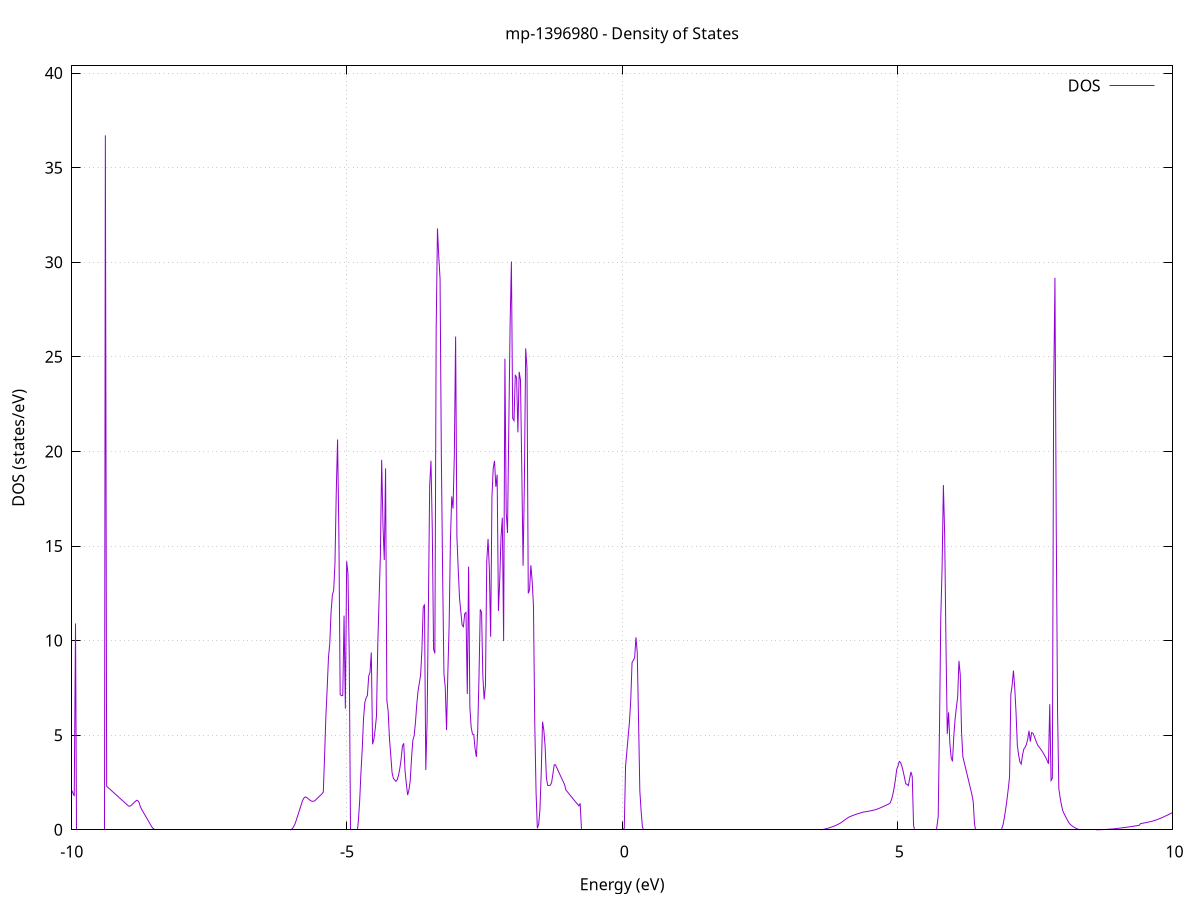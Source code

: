 set title 'mp-1396980 - Density of States'
set xlabel 'Energy (eV)'
set ylabel 'DOS (states/eV)'
set grid
set xrange [-10:10]
set yrange [0:40.379]
set xzeroaxis lt -1
set terminal png size 800,600
set output 'mp-1396980_dos_gnuplot.png'
plot '-' using 1:2 with lines title 'DOS'
-24.899800 0.000000
-24.876200 0.000000
-24.852600 0.000000
-24.829100 0.000000
-24.805500 0.000000
-24.781900 0.000000
-24.758400 0.000000
-24.734800 0.000000
-24.711200 0.000000
-24.687600 0.000000
-24.664100 0.000000
-24.640500 0.000000
-24.616900 0.000000
-24.593400 0.000000
-24.569800 0.000000
-24.546200 0.000000
-24.522600 0.000000
-24.499100 0.000000
-24.475500 0.000000
-24.451900 0.000000
-24.428400 0.000000
-24.404800 0.000000
-24.381200 0.000000
-24.357700 0.000000
-24.334100 0.000000
-24.310500 0.000000
-24.286900 0.000000
-24.263400 0.000000
-24.239800 0.000000
-24.216200 0.000000
-24.192700 0.000000
-24.169100 0.000000
-24.145500 0.000000
-24.121900 0.000000
-24.098400 0.000000
-24.074800 0.000000
-24.051200 0.000000
-24.027700 0.000000
-24.004100 0.000000
-23.980500 0.000000
-23.956900 0.000000
-23.933400 0.000000
-23.909800 0.000000
-23.886200 0.000000
-23.862700 0.000000
-23.839100 0.000000
-23.815500 0.000000
-23.791900 0.000000
-23.768400 0.000000
-23.744800 0.000000
-23.721200 0.000000
-23.697700 0.000000
-23.674100 0.000000
-23.650500 0.000000
-23.626900 0.000000
-23.603400 0.000000
-23.579800 0.000000
-23.556200 0.000000
-23.532700 0.000000
-23.509100 0.000000
-23.485500 0.000000
-23.461900 0.000000
-23.438400 0.000000
-23.414800 0.000000
-23.391200 0.000000
-23.367700 0.000000
-23.344100 0.000000
-23.320500 0.000000
-23.296900 0.000000
-23.273400 0.000000
-23.249800 0.000000
-23.226200 0.000000
-23.202700 0.000000
-23.179100 0.000000
-23.155500 0.000000
-23.132000 0.000000
-23.108400 0.000000
-23.084800 0.000000
-23.061200 0.000000
-23.037700 0.000000
-23.014100 0.000000
-22.990500 0.000000
-22.967000 0.000000
-22.943400 0.000000
-22.919800 0.000000
-22.896200 0.000000
-22.872700 0.000000
-22.849100 0.000000
-22.825500 0.000000
-22.802000 0.000000
-22.778400 0.000000
-22.754800 0.009500
-22.731200 1.221200
-22.707700 3.900300
-22.684100 6.102000
-22.660500 6.153400
-22.637000 6.152000
-22.613400 6.699600
-22.589800 7.408100
-22.566200 13.422000
-22.542700 11.139500
-22.519100 5.980900
-22.495500 5.214700
-22.472000 4.451000
-22.448400 3.689700
-22.424800 0.000000
-22.401200 0.000000
-22.377700 0.000000
-22.354100 0.000000
-22.330500 0.000000
-22.307000 0.000000
-22.283400 0.000000
-22.259800 0.000000
-22.236200 0.000000
-22.212700 4.171600
-22.189100 9.236100
-22.165500 11.192300
-22.142000 11.168400
-22.118400 11.205400
-22.094800 12.969800
-22.071200 15.839100
-22.047700 9.647900
-22.024100 12.149400
-22.000500 16.913000
-21.977000 15.366400
-21.953400 12.939800
-21.929800 12.453500
-21.906200 8.862800
-21.882700 5.841600
-21.859100 5.582500
-21.835500 7.982300
-21.812000 8.868100
-21.788400 11.206000
-21.764800 33.988000
-21.741300 17.400900
-21.717700 0.000000
-21.694100 5.924800
-21.670500 7.952500
-21.647000 9.435700
-21.623400 10.274200
-21.599800 11.980500
-21.576300 7.145000
-21.552700 6.491600
-21.529100 5.965700
-21.505500 5.955800
-21.482000 8.323000
-21.458400 27.275100
-21.434800 23.412600
-21.411300 12.146400
-21.387700 9.919300
-21.364100 8.580900
-21.340500 31.700300
-21.317000 44.070100
-21.293400 16.653400
-21.269800 8.872400
-21.246300 17.218500
-21.222700 27.663100
-21.199100 17.914600
-21.175500 7.943900
-21.152000 0.000000
-21.128400 0.000000
-21.104800 0.000000
-21.081300 0.000000
-21.057700 0.000000
-21.034100 0.000000
-21.010500 0.000000
-20.987000 0.000000
-20.963400 0.000000
-20.939800 0.000000
-20.916300 0.000000
-20.892700 0.000000
-20.869100 0.000000
-20.845500 0.000000
-20.822000 0.000000
-20.798400 0.000000
-20.774800 0.000000
-20.751300 0.000000
-20.727700 0.000000
-20.704100 0.000000
-20.680500 0.000000
-20.657000 0.000000
-20.633400 0.000000
-20.609800 0.000000
-20.586300 0.000000
-20.562700 0.000000
-20.539100 0.000000
-20.515600 0.000000
-20.492000 0.000000
-20.468400 0.000000
-20.444800 0.000000
-20.421300 0.000000
-20.397700 0.000000
-20.374100 0.000000
-20.350600 0.000000
-20.327000 0.000000
-20.303400 0.000000
-20.279800 0.000000
-20.256300 0.000000
-20.232700 0.000000
-20.209100 0.000000
-20.185600 0.000000
-20.162000 0.000000
-20.138400 0.000000
-20.114800 0.000000
-20.091300 0.000000
-20.067700 0.000000
-20.044100 0.000000
-20.020600 0.000000
-19.997000 0.000000
-19.973400 0.000000
-19.949800 0.000000
-19.926300 0.000000
-19.902700 0.000000
-19.879100 0.000000
-19.855600 0.000000
-19.832000 0.000000
-19.808400 0.000000
-19.784800 0.000000
-19.761300 0.000000
-19.737700 0.000000
-19.714100 0.000000
-19.690600 0.000000
-19.667000 0.000000
-19.643400 0.000000
-19.619800 0.000000
-19.596300 0.000000
-19.572700 0.000000
-19.549100 0.000000
-19.525600 0.000000
-19.502000 0.000000
-19.478400 0.000000
-19.454800 0.000000
-19.431300 0.000000
-19.407700 0.000000
-19.384100 0.000000
-19.360600 0.000000
-19.337000 0.000000
-19.313400 0.000000
-19.289900 0.000000
-19.266300 0.000000
-19.242700 0.000000
-19.219100 0.000000
-19.195600 0.000000
-19.172000 0.000000
-19.148400 0.000000
-19.124900 0.000000
-19.101300 0.000000
-19.077700 0.000000
-19.054100 0.000000
-19.030600 0.000000
-19.007000 0.000000
-18.983400 0.000000
-18.959900 0.000000
-18.936300 0.000000
-18.912700 0.000000
-18.889100 0.000000
-18.865600 0.000000
-18.842000 0.000000
-18.818400 0.000000
-18.794900 0.000000
-18.771300 0.000000
-18.747700 0.000000
-18.724100 0.000000
-18.700600 0.000000
-18.677000 0.000000
-18.653400 0.000000
-18.629900 0.000000
-18.606300 0.000000
-18.582700 0.000000
-18.559100 0.000000
-18.535600 0.000000
-18.512000 0.000000
-18.488400 0.000000
-18.464900 0.000000
-18.441300 0.000000
-18.417700 0.000000
-18.394100 0.000000
-18.370600 0.000000
-18.347000 0.000000
-18.323400 0.000000
-18.299900 0.000000
-18.276300 0.000000
-18.252700 0.000000
-18.229100 0.000000
-18.205600 0.000000
-18.182000 0.000000
-18.158400 0.000000
-18.134900 0.000000
-18.111300 0.000000
-18.087700 0.000000
-18.064200 0.000000
-18.040600 0.000000
-18.017000 0.000000
-17.993400 0.000000
-17.969900 0.000000
-17.946300 0.000000
-17.922700 0.000000
-17.899200 0.000000
-17.875600 0.000000
-17.852000 0.000000
-17.828400 0.000000
-17.804900 0.000000
-17.781300 0.000000
-17.757700 0.000000
-17.734200 0.000000
-17.710600 0.000000
-17.687000 0.000000
-17.663400 0.000000
-17.639900 0.000000
-17.616300 0.000000
-17.592700 0.000000
-17.569200 0.000000
-17.545600 0.000000
-17.522000 0.000000
-17.498400 0.000000
-17.474900 0.000000
-17.451300 0.000000
-17.427700 0.000000
-17.404200 0.000000
-17.380600 0.000000
-17.357000 0.000000
-17.333400 0.000000
-17.309900 0.000000
-17.286300 0.000000
-17.262700 0.000000
-17.239200 0.000000
-17.215600 0.000000
-17.192000 0.000000
-17.168400 0.000000
-17.144900 0.000000
-17.121300 0.000000
-17.097700 0.000000
-17.074200 0.000000
-17.050600 0.000000
-17.027000 0.000000
-17.003400 0.000000
-16.979900 0.000000
-16.956300 0.000000
-16.932700 0.000000
-16.909200 0.000000
-16.885600 0.000000
-16.862000 0.000000
-16.838500 0.000000
-16.814900 0.000000
-16.791300 0.000000
-16.767700 0.000000
-16.744200 0.000000
-16.720600 0.000000
-16.697000 0.000000
-16.673500 0.000000
-16.649900 0.000000
-16.626300 0.000000
-16.602700 0.000000
-16.579200 0.000000
-16.555600 0.000000
-16.532000 0.000000
-16.508500 0.000000
-16.484900 0.000000
-16.461300 0.000000
-16.437700 0.000000
-16.414200 0.000000
-16.390600 0.000000
-16.367000 0.000000
-16.343500 0.000000
-16.319900 0.000000
-16.296300 0.000000
-16.272700 0.000000
-16.249200 0.000000
-16.225600 0.000000
-16.202000 0.000000
-16.178500 0.000000
-16.154900 0.000000
-16.131300 0.000000
-16.107700 0.000000
-16.084200 0.000000
-16.060600 0.000000
-16.037000 0.000000
-16.013500 0.000000
-15.989900 0.000000
-15.966300 0.000000
-15.942700 0.000000
-15.919200 0.000000
-15.895600 0.000000
-15.872000 0.000000
-15.848500 0.000000
-15.824900 0.000000
-15.801300 0.000000
-15.777700 0.000000
-15.754200 0.000000
-15.730600 0.000000
-15.707000 0.000000
-15.683500 0.000000
-15.659900 0.000000
-15.636300 0.000000
-15.612800 0.000000
-15.589200 0.000000
-15.565600 0.000000
-15.542000 0.000000
-15.518500 0.000000
-15.494900 0.000000
-15.471300 0.000000
-15.447800 0.000000
-15.424200 0.000000
-15.400600 0.000000
-15.377000 0.000000
-15.353500 0.000000
-15.329900 0.000000
-15.306300 0.000000
-15.282800 0.000000
-15.259200 0.000000
-15.235600 0.000000
-15.212000 0.000000
-15.188500 0.000000
-15.164900 0.000000
-15.141300 0.000000
-15.117800 0.000000
-15.094200 0.000000
-15.070600 0.000000
-15.047000 0.000000
-15.023500 0.000000
-14.999900 0.000000
-14.976300 0.000000
-14.952800 0.000000
-14.929200 0.000000
-14.905600 0.000000
-14.882000 0.000000
-14.858500 0.000000
-14.834900 0.000000
-14.811300 0.000000
-14.787800 0.000000
-14.764200 0.000000
-14.740600 0.000000
-14.717000 0.000000
-14.693500 0.000000
-14.669900 0.000000
-14.646300 0.000000
-14.622800 0.000000
-14.599200 0.000000
-14.575600 0.000000
-14.552000 0.000000
-14.528500 0.000000
-14.504900 0.000000
-14.481300 0.000000
-14.457800 0.000000
-14.434200 0.000000
-14.410600 0.000000
-14.387100 0.000000
-14.363500 0.000000
-14.339900 0.000000
-14.316300 0.000000
-14.292800 0.000000
-14.269200 0.000000
-14.245600 0.000000
-14.222100 0.000000
-14.198500 0.000000
-14.174900 0.000000
-14.151300 0.000000
-14.127800 0.000000
-14.104200 0.000000
-14.080600 0.000000
-14.057100 0.000000
-14.033500 0.000000
-14.009900 0.000000
-13.986300 0.000000
-13.962800 0.000000
-13.939200 0.000000
-13.915600 0.000000
-13.892100 0.000000
-13.868500 0.000000
-13.844900 0.000000
-13.821300 0.000000
-13.797800 0.000000
-13.774200 0.000000
-13.750600 0.000000
-13.727100 0.000000
-13.703500 0.000000
-13.679900 0.000000
-13.656300 0.000000
-13.632800 0.000000
-13.609200 0.000000
-13.585600 0.000000
-13.562100 0.000000
-13.538500 0.000000
-13.514900 0.000000
-13.491300 0.000000
-13.467800 0.000000
-13.444200 0.000000
-13.420600 0.000000
-13.397100 0.000000
-13.373500 0.000000
-13.349900 0.000000
-13.326300 0.000000
-13.302800 0.000000
-13.279200 0.000000
-13.255600 0.000000
-13.232100 0.000000
-13.208500 0.000000
-13.184900 0.000000
-13.161300 0.000000
-13.137800 0.000000
-13.114200 0.000000
-13.090600 0.000000
-13.067100 0.000000
-13.043500 0.000000
-13.019900 0.000000
-12.996400 0.000000
-12.972800 0.000000
-12.949200 0.000000
-12.925600 0.000000
-12.902100 0.000000
-12.878500 0.000000
-12.854900 0.000000
-12.831400 0.000000
-12.807800 0.000000
-12.784200 0.000000
-12.760600 0.000000
-12.737100 0.000000
-12.713500 0.000000
-12.689900 0.000000
-12.666400 0.000000
-12.642800 0.000000
-12.619200 0.000000
-12.595600 0.000000
-12.572100 0.000000
-12.548500 0.000000
-12.524900 0.000000
-12.501400 0.000000
-12.477800 0.000000
-12.454200 0.000000
-12.430600 0.000000
-12.407100 0.000000
-12.383500 0.000000
-12.359900 0.000000
-12.336400 0.000000
-12.312800 0.000000
-12.289200 0.000000
-12.265600 0.000000
-12.242100 0.000000
-12.218500 0.000000
-12.194900 0.000000
-12.171400 0.000000
-12.147800 0.000000
-12.124200 0.000000
-12.100600 0.000000
-12.077100 0.000000
-12.053500 0.000000
-12.029900 0.000000
-12.006400 0.000000
-11.982800 0.000000
-11.959200 0.000000
-11.935600 0.000000
-11.912100 0.000000
-11.888500 0.000000
-11.864900 0.000000
-11.841400 0.000000
-11.817800 0.000000
-11.794200 0.000000
-11.770700 0.000000
-11.747100 0.000000
-11.723500 0.000000
-11.699900 0.000000
-11.676400 0.000000
-11.652800 0.000000
-11.629200 0.000000
-11.605700 0.000000
-11.582100 0.000000
-11.558500 0.000000
-11.534900 0.000000
-11.511400 0.000000
-11.487800 0.000000
-11.464200 0.000000
-11.440700 0.000000
-11.417100 0.000000
-11.393500 0.000000
-11.369900 0.000000
-11.346400 0.000000
-11.322800 0.000000
-11.299200 0.000000
-11.275700 0.000000
-11.252100 0.000000
-11.228500 0.000000
-11.204900 0.000000
-11.181400 0.000000
-11.157800 0.000000
-11.134200 0.000000
-11.110700 0.000000
-11.087100 0.000000
-11.063500 0.000000
-11.039900 0.000000
-11.016400 0.000000
-10.992800 0.000000
-10.969200 0.000000
-10.945700 0.000000
-10.922100 0.054300
-10.898500 0.255700
-10.874900 0.460600
-10.851400 0.665600
-10.827800 0.870500
-10.804200 1.075500
-10.780700 1.280400
-10.757100 1.485400
-10.733500 1.717500
-10.709900 1.731900
-10.686400 1.672000
-10.662800 1.612000
-10.639200 1.552100
-10.615700 1.492200
-10.592100 1.432200
-10.568500 1.372300
-10.545000 1.383200
-10.521400 1.435000
-10.497800 1.486900
-10.474200 1.538800
-10.450700 1.590700
-10.427100 1.642600
-10.403500 1.694500
-10.380000 1.746400
-10.356400 1.798300
-10.332800 1.850200
-10.309200 1.902000
-10.285700 1.953900
-10.262100 2.005800
-10.238500 2.057700
-10.215000 5.053600
-10.191400 4.773900
-10.167800 4.497100
-10.144200 4.223400
-10.120700 2.891000
-10.097100 2.732100
-10.073500 2.573300
-10.050000 2.414500
-10.026400 2.255700
-10.002800 2.097000
-9.979200 1.938300
-9.955700 1.779600
-9.932100 10.906400
-9.908500 0.000000
-9.885000 0.000000
-9.861400 0.000000
-9.837800 0.000000
-9.814200 0.000000
-9.790700 0.000000
-9.767100 0.000000
-9.743500 0.000000
-9.720000 0.000000
-9.696400 0.000000
-9.672800 0.000000
-9.649200 0.000000
-9.625700 0.000000
-9.602100 0.000000
-9.578500 0.000000
-9.555000 0.000000
-9.531400 0.000000
-9.507800 0.000000
-9.484200 0.000000
-9.460700 0.000000
-9.437100 0.000000
-9.413500 0.000000
-9.390000 36.708300
-9.366400 2.300500
-9.342800 2.238400
-9.319300 2.176400
-9.295700 2.114300
-9.272100 2.052300
-9.248500 1.990200
-9.225000 1.928200
-9.201400 1.866200
-9.177800 1.804200
-9.154300 1.742200
-9.130700 1.680200
-9.107100 1.618300
-9.083500 1.556300
-9.060000 1.494400
-9.036400 1.432400
-9.012800 1.370500
-8.989300 1.308600
-8.965700 1.250600
-8.942100 1.247600
-8.918500 1.297100
-8.895000 1.362600
-8.871400 1.427900
-8.847800 1.492900
-8.824300 1.557700
-8.800700 1.540700
-8.777100 1.437600
-8.753500 1.217800
-8.730000 1.078400
-8.706400 0.959200
-8.682800 0.840100
-8.659300 0.721200
-8.635700 0.602400
-8.612100 0.483700
-8.588500 0.365100
-8.565000 0.246700
-8.541400 0.136100
-8.517800 0.062300
-8.494300 0.015100
-8.470700 0.000000
-8.447100 0.000000
-8.423500 0.000000
-8.400000 0.000000
-8.376400 0.000000
-8.352800 0.000000
-8.329300 0.000000
-8.305700 0.000000
-8.282100 0.000000
-8.258500 0.000000
-8.235000 0.000000
-8.211400 0.000000
-8.187800 0.000000
-8.164300 0.000000
-8.140700 0.000000
-8.117100 0.000000
-8.093600 0.000000
-8.070000 0.000000
-8.046400 0.000000
-8.022800 0.000000
-7.999300 0.000000
-7.975700 0.000000
-7.952100 0.000000
-7.928600 0.000000
-7.905000 0.000000
-7.881400 0.000000
-7.857800 0.000000
-7.834300 0.000000
-7.810700 0.000000
-7.787100 0.000000
-7.763600 0.000000
-7.740000 0.000000
-7.716400 0.000000
-7.692800 0.000000
-7.669300 0.000000
-7.645700 0.000000
-7.622100 0.000000
-7.598600 0.000000
-7.575000 0.000000
-7.551400 0.000000
-7.527800 0.000000
-7.504300 0.000000
-7.480700 0.000000
-7.457100 0.000000
-7.433600 0.000000
-7.410000 0.000000
-7.386400 0.000000
-7.362800 0.000000
-7.339300 0.000000
-7.315700 0.000000
-7.292100 0.000000
-7.268600 0.000000
-7.245000 0.000000
-7.221400 0.000000
-7.197800 0.000000
-7.174300 0.000000
-7.150700 0.000000
-7.127100 0.000000
-7.103600 0.000000
-7.080000 0.000000
-7.056400 0.000000
-7.032800 0.000000
-7.009300 0.000000
-6.985700 0.000000
-6.962100 0.000000
-6.938600 0.000000
-6.915000 0.000000
-6.891400 0.000000
-6.867900 0.000000
-6.844300 0.000000
-6.820700 0.000000
-6.797100 0.000000
-6.773600 0.000000
-6.750000 0.000000
-6.726400 0.000000
-6.702900 0.000000
-6.679300 0.000000
-6.655700 0.000000
-6.632100 0.000000
-6.608600 0.000000
-6.585000 0.000000
-6.561400 0.000000
-6.537900 0.000000
-6.514300 0.000000
-6.490700 0.000000
-6.467100 0.000000
-6.443600 0.000000
-6.420000 0.000000
-6.396400 0.000000
-6.372900 0.000000
-6.349300 0.000000
-6.325700 0.000000
-6.302100 0.000000
-6.278600 0.000000
-6.255000 0.000000
-6.231400 0.000000
-6.207900 0.000000
-6.184300 0.000000
-6.160700 0.000000
-6.137100 0.000000
-6.113600 0.000000
-6.090000 0.000000
-6.066400 0.000000
-6.042900 0.000000
-6.019300 0.001800
-5.995700 0.048000
-5.972100 0.147900
-5.948600 0.283700
-5.925000 0.470500
-5.901400 0.684600
-5.877900 0.898800
-5.854300 1.113200
-5.830700 1.327800
-5.807100 1.544100
-5.783600 1.669400
-5.760000 1.735100
-5.736400 1.716500
-5.712900 1.661600
-5.689300 1.606500
-5.665700 1.551200
-5.642200 1.511200
-5.618600 1.503700
-5.595000 1.520000
-5.571400 1.570800
-5.547900 1.637200
-5.524300 1.703700
-5.500700 1.770300
-5.477200 1.836900
-5.453600 1.903500
-5.430000 1.992300
-5.406400 3.923400
-5.382900 6.019200
-5.359300 7.482400
-5.335700 9.118500
-5.312200 9.856500
-5.288600 11.533500
-5.265000 12.404500
-5.241400 12.660200
-5.217900 14.102400
-5.194300 17.880100
-5.170700 20.630100
-5.147200 15.717400
-5.123600 7.151800
-5.100000 7.083500
-5.076400 7.101500
-5.052900 11.321200
-5.029300 6.404800
-5.005700 14.192900
-4.982200 13.565100
-4.958600 9.158100
-4.935000 0.000000
-4.911400 0.000000
-4.887900 0.000000
-4.864300 0.000000
-4.840700 0.000000
-4.817200 0.000000
-4.793600 0.443700
-4.770000 1.470100
-4.746400 3.007100
-4.722900 4.236600
-4.699300 5.867300
-4.675700 6.716800
-4.652200 6.973600
-4.628600 7.097200
-4.605000 8.115800
-4.581400 8.329200
-4.557900 9.374300
-4.534300 4.518800
-4.510700 4.792000
-4.487200 5.316300
-4.463600 6.014800
-4.440000 9.820400
-4.416400 12.183000
-4.392900 14.507700
-4.369300 19.557100
-4.345700 16.095400
-4.322200 14.261400
-4.298600 19.103100
-4.275000 6.833600
-4.251500 6.266000
-4.227900 4.821600
-4.204300 3.947000
-4.180700 3.021400
-4.157200 2.724100
-4.133600 2.634100
-4.110000 2.560000
-4.086500 2.647500
-4.062900 2.886100
-4.039300 3.247700
-4.015700 3.745700
-3.992200 4.434000
-3.968600 4.568900
-3.945000 3.117200
-3.921500 2.432500
-3.897900 1.836300
-3.874300 2.094300
-3.850700 2.592000
-3.827200 3.772100
-3.803600 4.719200
-3.780000 4.961900
-3.756500 5.635400
-3.732900 6.585900
-3.709300 7.316800
-3.685700 7.740800
-3.662200 8.169400
-3.638600 9.485700
-3.615000 11.737300
-3.591500 11.915200
-3.567900 3.155200
-3.544300 5.678600
-3.520700 11.690200
-3.497200 18.201000
-3.473600 19.504700
-3.450000 15.923700
-3.426500 9.552200
-3.402900 9.324500
-3.379300 26.337400
-3.355700 31.785700
-3.332200 30.301400
-3.308600 29.135000
-3.285000 19.698400
-3.261500 13.420500
-3.237900 8.243100
-3.214300 7.534400
-3.190700 5.272000
-3.167200 8.272100
-3.143600 10.819800
-3.120000 15.322000
-3.096500 17.621900
-3.072900 16.982300
-3.049300 19.788200
-3.025800 26.072800
-3.002200 15.461800
-2.978600 13.790300
-2.955000 12.250900
-2.931500 11.529600
-2.907900 10.819100
-2.884300 10.730700
-2.860800 11.421300
-2.837200 11.489000
-2.813600 7.177200
-2.790000 13.907600
-2.766500 6.461900
-2.742900 5.403800
-2.719300 5.058600
-2.695800 5.040000
-2.672200 4.273100
-2.648600 3.850000
-2.625000 5.181900
-2.601500 8.022100
-2.577900 11.652100
-2.554300 11.490500
-2.530800 8.105000
-2.507200 6.888100
-2.483600 7.636200
-2.460000 14.204200
-2.436500 15.373100
-2.412900 13.769300
-2.389300 10.201200
-2.365800 17.610900
-2.342200 19.128200
-2.318600 19.501400
-2.295000 18.126200
-2.271500 18.773900
-2.247900 11.570000
-2.224300 13.211700
-2.200800 15.469000
-2.177200 16.495000
-2.153600 9.975900
-2.130000 24.902700
-2.106500 16.779500
-2.082900 15.689100
-2.059300 21.370500
-2.035800 26.670500
-2.012200 30.040000
-1.988600 21.741600
-1.965000 21.627700
-1.941500 24.048500
-1.917900 23.900200
-1.894300 21.008000
-1.870800 24.207400
-1.847200 23.774100
-1.823600 19.073100
-1.800100 13.954600
-1.776500 18.299800
-1.752900 25.442900
-1.729300 24.413400
-1.705800 12.497300
-1.682200 12.678400
-1.658600 13.980600
-1.635100 13.155700
-1.611500 11.853900
-1.587900 5.653800
-1.564300 1.998200
-1.540800 0.085000
-1.517200 0.271100
-1.493600 1.059900
-1.470100 3.010400
-1.446500 5.710400
-1.422900 5.262800
-1.399300 4.402300
-1.375800 2.719800
-1.352200 2.345600
-1.328600 2.339600
-1.305100 2.356700
-1.281500 2.496300
-1.257900 2.960100
-1.234300 3.436200
-1.210800 3.432400
-1.187200 3.279300
-1.163600 3.127600
-1.140100 2.977200
-1.116500 2.828100
-1.092900 2.680300
-1.069300 2.533900
-1.045800 2.395900
-1.022200 2.099400
-0.998600 2.020900
-0.975100 1.936400
-0.951500 1.851900
-0.927900 1.767400
-0.904300 1.683000
-0.880800 1.598600
-0.857200 1.514300
-0.833600 1.429900
-0.810100 1.345600
-0.786500 1.261300
-0.762900 1.395900
-0.739300 0.000000
-0.715800 0.000000
-0.692200 0.000000
-0.668600 0.000000
-0.645100 0.000000
-0.621500 0.000000
-0.597900 0.000000
-0.574400 0.000000
-0.550800 0.000000
-0.527200 0.000000
-0.503600 0.000000
-0.480100 0.000000
-0.456500 0.000000
-0.432900 0.000000
-0.409400 0.000000
-0.385800 0.000000
-0.362200 0.000000
-0.338600 0.000000
-0.315100 0.000000
-0.291500 0.000000
-0.267900 0.000000
-0.244400 0.000000
-0.220800 0.000000
-0.197200 0.000000
-0.173600 0.000000
-0.150100 0.000000
-0.126500 0.000000
-0.102900 0.000000
-0.079400 0.000000
-0.055800 0.000000
-0.032200 0.000000
-0.008600 0.000000
0.014900 0.000000
0.038500 0.066800
0.062100 3.354700
0.085600 4.136300
0.109200 4.919000
0.132800 5.702900
0.156400 6.858000
0.179900 8.838200
0.203500 8.964400
0.227100 9.090600
0.250600 10.172700
0.274200 9.374400
0.297800 5.809500
0.321400 2.061800
0.344900 0.985400
0.368500 0.150500
0.392100 0.000000
0.415600 0.000000
0.439200 0.000000
0.462800 0.000000
0.486400 0.000000
0.509900 0.000000
0.533500 0.000000
0.557100 0.000000
0.580600 0.000000
0.604200 0.000000
0.627800 0.000000
0.651300 0.000000
0.674900 0.000000
0.698500 0.000000
0.722100 0.000000
0.745600 0.000000
0.769200 0.000000
0.792800 0.000000
0.816300 0.000000
0.839900 0.000000
0.863500 0.000000
0.887100 0.000000
0.910600 0.000000
0.934200 0.000000
0.957800 0.000000
0.981300 0.000000
1.004900 0.000000
1.028500 0.000000
1.052100 0.000000
1.075600 0.000000
1.099200 0.000000
1.122800 0.000000
1.146300 0.000000
1.169900 0.000000
1.193500 0.000000
1.217100 0.000000
1.240600 0.000000
1.264200 0.000000
1.287800 0.000000
1.311300 0.000000
1.334900 0.000000
1.358500 0.000000
1.382100 0.000000
1.405600 0.000000
1.429200 0.000000
1.452800 0.000000
1.476300 0.000000
1.499900 0.000000
1.523500 0.000000
1.547100 0.000000
1.570600 0.000000
1.594200 0.000000
1.617800 0.000000
1.641300 0.000000
1.664900 0.000000
1.688500 0.000000
1.712100 0.000000
1.735600 0.000000
1.759200 0.000000
1.782800 0.000000
1.806300 0.000000
1.829900 0.000000
1.853500 0.000000
1.877000 0.000000
1.900600 0.000000
1.924200 0.000000
1.947800 0.000000
1.971300 0.000000
1.994900 0.000000
2.018500 0.000000
2.042000 0.000000
2.065600 0.000000
2.089200 0.000000
2.112800 0.000000
2.136300 0.000000
2.159900 0.000000
2.183500 0.000000
2.207000 0.000000
2.230600 0.000000
2.254200 0.000000
2.277800 0.000000
2.301300 0.000000
2.324900 0.000000
2.348500 0.000000
2.372000 0.000000
2.395600 0.000000
2.419200 0.000000
2.442800 0.000000
2.466300 0.000000
2.489900 0.000000
2.513500 0.000000
2.537000 0.000000
2.560600 0.000000
2.584200 0.000000
2.607800 0.000000
2.631300 0.000000
2.654900 0.000000
2.678500 0.000000
2.702000 0.000000
2.725600 0.000000
2.749200 0.000000
2.772800 0.000000
2.796300 0.000000
2.819900 0.000000
2.843500 0.000000
2.867000 0.000000
2.890600 0.000000
2.914200 0.000000
2.937800 0.000000
2.961300 0.000000
2.984900 0.000000
3.008500 0.000000
3.032000 0.000000
3.055600 0.000000
3.079200 0.000000
3.102800 0.000000
3.126300 0.000000
3.149900 0.000000
3.173500 0.000000
3.197000 0.000000
3.220600 0.000000
3.244200 0.000000
3.267700 0.000000
3.291300 0.000000
3.314900 0.000000
3.338500 0.000000
3.362000 0.000000
3.385600 0.000000
3.409200 0.000000
3.432700 0.000000
3.456300 0.000000
3.479900 0.000000
3.503500 0.000000
3.527000 0.000000
3.550600 0.000000
3.574200 0.000000
3.597700 0.000000
3.621300 0.003300
3.644900 0.015800
3.668500 0.030000
3.692000 0.045800
3.715600 0.063300
3.739200 0.082400
3.762700 0.103100
3.786300 0.125500
3.809900 0.149600
3.833500 0.175200
3.857000 0.202600
3.880600 0.231500
3.904200 0.262700
3.927700 0.296300
3.951300 0.332400
3.974900 0.370900
3.998500 0.419600
4.022000 0.471500
4.045600 0.522500
4.069200 0.572000
4.092700 0.618500
4.116300 0.661900
4.139900 0.693900
4.163500 0.722600
4.187000 0.750100
4.210600 0.776300
4.234200 0.801200
4.257700 0.824900
4.281300 0.847300
4.304900 0.868500
4.328500 0.888500
4.352000 0.911100
4.375600 0.932200
4.399200 0.942400
4.422700 0.953300
4.446300 0.964900
4.469900 0.977200
4.493400 0.990200
4.517000 1.003800
4.540600 1.018200
4.564200 1.033700
4.587700 1.051500
4.611300 1.071800
4.634900 1.094700
4.658400 1.120100
4.682000 1.147900
4.705600 1.178300
4.729200 1.209800
4.752700 1.241500
4.776300 1.273400
4.799900 1.305500
4.823400 1.337800
4.847000 1.370300
4.870600 1.419000
4.894200 1.596200
4.917700 1.859300
4.941300 2.208200
4.964900 2.642900
4.988400 3.186100
5.012000 3.371700
5.035600 3.611500
5.059200 3.559700
5.082700 3.366500
5.106300 3.086200
5.129900 2.762500
5.153400 2.430700
5.177000 2.398100
5.200600 2.332600
5.224200 2.717000
5.247700 3.059500
5.271300 2.806600
5.294900 0.238300
5.318400 0.000000
5.342000 0.000000
5.365600 0.000000
5.389200 0.000000
5.412700 0.000000
5.436300 0.000000
5.459900 0.000000
5.483400 0.000000
5.507000 0.000000
5.530600 0.000000
5.554200 0.000000
5.577700 0.000000
5.601300 0.000000
5.624900 0.000000
5.648400 0.000000
5.672000 0.000000
5.695600 0.000000
5.719100 0.000000
5.742700 0.687900
5.766300 5.378600
5.789900 11.247600
5.813400 13.841900
5.837000 18.218800
5.860600 15.578500
5.884100 9.790800
5.907700 5.069000
5.931300 6.207900
5.954900 4.566900
5.978400 3.808800
6.002000 3.617700
6.025600 4.919800
6.049100 5.824400
6.072700 6.465000
6.096300 7.007400
6.119900 8.926200
6.143400 8.200700
6.167000 5.176400
6.190600 3.865100
6.214100 3.578600
6.237700 3.292100
6.261300 3.005500
6.284900 2.718900
6.308400 2.432200
6.332000 2.145400
6.355600 1.858600
6.379100 1.478800
6.402700 0.306600
6.426300 0.000000
6.449900 0.000000
6.473400 0.000000
6.497000 0.000000
6.520600 0.000000
6.544100 0.000000
6.567700 0.000000
6.591300 0.000000
6.614900 0.000000
6.638400 0.000000
6.662000 0.000000
6.685600 0.000000
6.709100 0.000000
6.732700 0.000000
6.756300 0.000000
6.779900 0.000000
6.803400 0.000000
6.827000 0.000000
6.850600 0.000000
6.874100 0.000000
6.897700 0.000000
6.921300 0.273400
6.944800 0.643900
6.968400 1.081200
6.992000 1.585400
7.015600 2.156600
7.039100 2.794500
7.062700 7.141700
7.086300 7.647700
7.109800 8.414300
7.133400 7.516200
7.157000 6.204900
7.180600 4.464400
7.204100 3.954800
7.227700 3.582700
7.251300 3.472000
7.274800 3.944000
7.298400 4.266800
7.322000 4.352200
7.345600 4.514100
7.369100 4.788800
7.392700 5.234200
7.416300 4.661900
7.439800 5.133000
7.463400 5.112000
7.487000 4.950100
7.510600 4.766500
7.534100 4.580200
7.557700 4.442500
7.581300 4.356800
7.604800 4.264100
7.628400 4.164300
7.652000 4.057300
7.675600 3.938100
7.699100 3.803800
7.722700 3.654400
7.746300 3.490000
7.769800 6.639100
7.793400 2.604800
7.817000 2.722500
7.840600 23.147900
7.864100 29.175100
7.887700 16.041300
7.911300 6.278800
7.934800 2.165800
7.958400 1.697600
7.982000 1.313200
8.005600 1.012300
8.029100 0.855700
8.052700 0.722500
8.076300 0.591400
8.099800 0.462400
8.123400 0.350900
8.147000 0.271200
8.170500 0.216500
8.194100 0.168000
8.217700 0.124700
8.241300 0.086500
8.264800 0.053600
8.288400 0.025900
8.312000 0.003300
8.335500 0.000000
8.359100 0.000000
8.382700 0.000000
8.406300 0.000000
8.429800 0.000000
8.453400 0.000000
8.477000 0.000000
8.500500 0.000000
8.524100 0.000000
8.547700 0.000000
8.571300 0.000000
8.594800 0.000000
8.618400 0.000400
8.642000 0.001200
8.665500 0.002600
8.689100 0.004400
8.712700 0.006600
8.736300 0.009400
8.759800 0.012700
8.783400 0.016400
8.807000 0.020600
8.830500 0.025300
8.854100 0.030400
8.877700 0.036100
8.901300 0.042200
8.924800 0.048800
8.948400 0.055900
8.972000 0.063400
8.995500 0.071100
9.019100 0.079100
9.042700 0.087300
9.066300 0.095700
9.089800 0.104300
9.113400 0.113200
9.137000 0.122300
9.160500 0.131700
9.184100 0.141300
9.207700 0.151100
9.231300 0.161100
9.254800 0.171400
9.278400 0.181900
9.302000 0.192700
9.325500 0.203700
9.349100 0.214900
9.372700 0.226300
9.396200 0.238000
9.419800 0.326100
9.443400 0.338000
9.467000 0.350500
9.490500 0.363500
9.514100 0.377000
9.537700 0.391000
9.561200 0.405600
9.584800 0.420700
9.608400 0.436300
9.632000 0.454200
9.655500 0.475100
9.679100 0.496700
9.702700 0.519100
9.726200 0.543100
9.749800 0.568700
9.773400 0.595900
9.797000 0.624600
9.820500 0.654900
9.844100 0.686700
9.867700 0.720100
9.891200 0.752500
9.914800 0.782700
9.938400 0.816200
9.962000 0.852900
9.985500 0.892000
10.009100 0.931300
10.032700 0.970700
10.056200 1.010200
10.079800 1.049700
10.103400 1.089200
10.127000 1.128800
10.150500 1.168500
10.174100 1.208300
10.197700 1.254700
10.221200 1.364600
10.244800 1.648600
10.268400 2.301800
10.292000 2.234400
10.315500 2.466000
10.339100 2.714500
10.362700 2.977100
10.386200 3.254000
10.409800 3.545000
10.433400 3.850200
10.457000 4.169600
10.480500 4.545600
10.504100 4.886300
10.527700 5.386500
10.551200 5.442700
10.574800 4.844900
10.598400 5.049100
10.621900 5.230700
10.645500 5.420100
10.669100 5.593700
10.692700 5.001300
10.716200 4.465600
10.739800 3.881800
10.763400 3.352500
10.786900 3.387700
10.810500 3.439800
10.834100 3.508700
10.857700 3.590000
10.881200 3.928800
10.904800 5.378300
10.928400 5.918600
10.951900 5.271000
10.975500 4.800800
10.999100 4.608300
11.022700 4.484300
11.046200 4.384300
11.069800 4.287700
11.093400 4.195500
11.116900 4.107500
11.140500 4.241300
11.164100 4.151500
11.187700 4.131600
11.211200 4.272600
11.234800 4.509500
11.258400 4.248900
11.281900 4.326700
11.305500 4.239200
11.329100 4.005100
11.352700 3.806900
11.376200 3.644400
11.399800 3.572600
11.423400 4.514300
11.446900 5.036700
11.470500 5.490000
11.494100 5.897000
11.517700 6.593500
11.541200 6.582800
11.564800 6.141300
11.588400 5.965900
11.611900 6.076100
11.635500 5.386500
11.659100 4.595900
11.682700 4.033300
11.706200 2.690500
11.729800 2.452500
11.753400 2.360200
11.776900 2.212500
11.800500 2.078000
11.824100 1.943600
11.847700 1.809200
11.871200 1.714900
11.894800 1.695700
11.918400 1.572400
11.941900 1.455100
11.965500 1.344000
11.989100 1.239100
12.012600 1.140500
12.036200 1.090200
12.059800 1.118200
12.083400 1.224300
12.106900 1.335100
12.130500 1.926800
12.154100 2.602200
12.177600 2.951000
12.201200 3.261800
12.224800 3.534400
12.248400 3.702800
12.271900 3.868600
12.295500 4.032000
12.319100 4.192900
12.342600 4.476200
12.366200 4.591400
12.389800 4.661800
12.413400 4.404800
12.436900 4.026800
12.460500 3.749600
12.484100 3.578000
12.507600 8.041400
12.531200 4.135400
12.554800 2.480400
12.578400 2.135800
12.601900 1.815900
12.625500 1.638100
12.649100 2.433300
12.672600 1.423800
12.696200 1.185200
12.719800 1.029900
12.743400 0.850000
12.766900 0.677200
12.790500 0.660100
12.814100 0.831200
12.837600 1.189700
12.861200 1.735400
12.884800 2.459200
12.908400 2.440600
12.931900 2.262400
12.955500 2.200700
12.979100 2.135400
13.002600 2.066400
13.026200 1.993800
13.049800 1.917500
13.073400 1.880100
13.096900 1.906500
13.120500 1.983700
13.144100 1.735400
13.167600 1.711000
13.191200 1.699400
13.214800 1.700500
13.238300 1.714300
13.261900 1.740900
13.285500 1.780900
13.309100 1.824200
13.332600 1.868500
13.356200 1.913700
13.379800 1.959800
13.403300 1.922200
13.426900 1.865300
13.450500 1.796600
13.474100 1.716200
13.497600 1.624000
13.521200 1.502400
13.544800 1.317500
13.568300 1.299200
13.591900 1.284800
13.615500 1.274200
13.639100 1.272400
13.662600 1.298600
13.686200 1.331200
13.709800 1.352800
13.733300 1.363500
13.756900 1.363100
13.780500 1.405300
13.804100 1.463400
13.827600 1.498800
13.851200 1.511600
13.874800 1.501800
13.898300 1.469300
13.921900 1.414100
13.945500 1.096100
13.969100 0.907400
13.992600 0.820800
14.016200 0.748300
14.039800 0.689700
14.063300 0.643500
14.086900 0.602300
14.110500 0.567400
14.134100 0.538700
14.157600 0.516300
14.181200 0.500100
14.204800 0.490100
14.228300 0.486400
14.251900 1.023000
14.275500 2.236200
14.299100 2.750600
14.322600 3.421300
14.346200 4.205900
14.369800 4.751600
14.393300 5.321300
14.416900 5.919700
14.440500 6.541900
14.464000 7.246900
14.487600 8.508600
14.511200 7.763200
14.534800 7.118500
14.558300 7.079300
14.581900 6.044200
14.605500 5.280800
14.629000 4.842300
14.652600 4.854400
14.676200 5.025100
14.699800 5.214900
14.723300 5.417200
14.746900 5.184900
14.770500 5.724700
14.794000 7.286400
14.817600 9.904000
14.841200 5.479900
14.864800 5.613400
14.888300 5.379100
14.911900 5.581800
14.935500 5.887800
14.959000 6.386500
14.982600 5.630200
15.006200 6.155800
15.029800 5.480600
15.053300 6.440400
15.076900 6.425200
15.100500 5.825600
15.124000 6.646200
15.147600 7.113300
15.171200 7.542800
15.194800 7.774300
15.218300 8.044900
15.241900 8.004400
15.265500 7.340900
15.289000 6.630800
15.312600 6.273600
15.336200 5.706000
15.359800 5.554500
15.383300 5.675100
15.406900 5.824900
15.430500 5.575700
15.454000 5.435000
15.477600 5.373400
15.501200 5.187600
15.524800 5.206600
15.548300 5.207200
15.571900 5.189600
15.595500 5.153500
15.619000 5.378000
15.642600 3.148100
15.666200 3.117000
15.689700 3.069700
15.713300 3.059300
15.736900 3.060900
15.760500 3.074400
15.784000 3.099900
15.807600 3.137300
15.831200 3.195000
15.854700 3.313800
15.878300 3.437700
15.901900 3.572400
15.925500 4.116500
15.949000 4.475800
15.972600 4.731200
15.996200 4.979500
16.019700 4.901100
16.043300 4.622500
16.066900 4.198200
16.090500 3.572800
16.114000 3.865000
16.137600 3.995900
16.161200 3.980100
16.184700 3.966700
16.208300 3.955900
16.231900 3.947500
16.255500 3.941700
16.279000 3.938300
16.302600 3.955500
16.326200 4.016100
16.349700 4.085300
16.373300 4.329000
16.396900 4.378800
16.420500 4.310400
16.444000 4.127200
16.467600 3.858900
16.491200 3.512800
16.514700 3.177500
16.538300 3.140900
16.561900 3.225600
16.585500 3.461900
16.609000 3.769300
16.632600 4.162600
16.656200 4.826700
16.679700 5.476000
16.703300 5.219300
16.726900 5.389700
16.750500 5.475900
16.774000 5.530000
16.797600 5.768700
16.821200 5.864400
16.844700 5.952500
16.868300 5.952800
16.891900 5.963300
16.915400 6.006900
16.939000 5.687700
16.962600 5.757100
16.986200 5.641600
17.009700 5.972900
17.033300 7.647700
17.056900 7.052300
17.080400 6.874100
17.104000 6.144000
17.127600 5.708800
17.151200 5.302000
17.174700 4.920000
17.198300 4.567100
17.221900 3.737200
17.245400 3.683400
17.269000 3.714300
17.292600 3.802800
17.316200 3.995800
17.339700 4.282700
17.363300 4.754300
17.386900 5.275900
17.410400 5.705200
17.434000 6.368200
17.457600 6.151800
17.481200 6.352900
17.504700 6.073800
17.528300 5.715900
17.551900 5.587400
17.575400 5.680600
17.599000 5.025600
17.622600 4.412900
17.646200 3.908300
17.669700 3.644300
17.693300 4.494000
17.716900 7.643800
17.740400 9.562700
17.764000 10.682400
17.787600 11.238100
17.811200 11.342000
17.834700 8.779000
17.858300 7.217800
17.881900 5.941800
17.905400 7.047300
17.929000 7.873900
17.952600 8.275600
17.976200 7.908300
17.999700 6.814700
18.023300 5.708700
18.046900 5.640200
18.070400 5.429900
18.094000 5.971300
18.117600 6.169000
18.141100 6.195800
18.164700 5.915500
18.188300 6.119100
18.211900 6.423400
18.235400 5.733200
18.259000 5.817600
18.282600 6.279300
18.306100 6.436600
18.329700 6.535600
18.353300 7.013500
18.376900 6.463500
18.400400 6.233100
18.424000 6.175700
18.447600 6.420000
18.471100 6.507800
18.494700 6.671300
18.518300 10.061800
18.541900 6.566100
18.565400 6.925700
18.589000 7.414100
18.612600 8.014500
18.636100 12.883200
18.659700 19.190300
18.683300 13.152400
18.706900 11.525300
18.730400 7.591100
18.754000 9.352300
18.777600 10.141400
18.801100 10.312500
18.824700 10.009400
18.848300 8.196700
18.871900 8.079900
18.895400 7.965700
18.919000 7.380500
18.942600 7.367400
18.966100 9.199700
18.989700 8.140100
19.013300 8.226600
19.036900 7.996400
19.060400 7.914000
19.084000 8.375600
19.107600 9.328200
19.131100 8.095700
19.154700 8.026100
19.178300 8.059700
19.201900 7.474900
19.225400 6.967900
19.249000 6.398400
19.272600 6.788400
19.296100 8.627800
19.319700 9.836800
19.343300 9.623300
19.366900 9.569700
19.390400 9.858800
19.414000 9.685200
19.437600 8.502200
19.461100 8.488700
19.484700 8.660700
19.508300 9.044800
19.531800 12.499800
19.555400 9.267600
19.579000 8.721600
19.602600 8.394900
19.626100 8.154500
19.649700 7.930400
19.673300 7.027100
19.696800 6.655600
19.720400 6.688200
19.744000 6.854000
19.767600 6.993400
19.791100 2.905100
19.814700 3.664900
19.838300 7.015300
19.861800 12.900000
19.885400 18.713200
19.909000 7.233200
19.932600 3.837400
19.956100 2.238100
19.979700 1.330000
20.003300 0.934600
20.026800 0.660500
20.050400 0.416000
20.074000 0.200900
20.097600 0.015400
20.121100 0.000000
20.144700 0.000000
20.168300 0.000000
20.191800 0.000000
20.215400 0.000000
20.239000 0.000000
20.262600 0.000000
20.286100 0.000000
20.309700 0.000000
20.333300 0.000000
20.356800 0.000000
20.380400 0.000000
20.404000 0.000000
20.427600 0.000000
20.451100 0.000000
20.474700 0.000000
20.498300 0.000000
20.521800 0.000000
20.545400 0.000000
20.569000 0.000000
20.592600 0.000000
20.616100 0.000000
20.639700 0.000000
20.663300 0.000000
20.686800 0.000000
20.710400 0.000000
20.734000 0.000000
20.757500 0.000000
20.781100 0.000000
20.804700 0.000000
20.828300 0.000000
20.851800 0.000000
20.875400 0.000000
20.899000 0.000000
20.922500 0.000000
20.946100 0.000000
20.969700 0.000000
20.993300 0.000000
21.016800 0.000000
21.040400 0.000000
21.064000 0.000000
21.087500 0.000000
21.111100 0.000000
21.134700 0.000000
21.158300 0.000000
21.181800 0.000000
21.205400 0.000000
21.229000 0.000000
21.252500 0.000000
21.276100 0.000000
21.299700 0.000000
21.323300 0.000000
21.346800 0.000000
21.370400 0.000000
21.394000 0.000000
21.417500 0.000000
21.441100 0.000000
21.464700 0.000000
21.488300 0.000000
21.511800 0.000000
21.535400 0.000000
21.559000 0.000000
21.582500 0.000000
21.606100 0.000000
21.629700 0.000000
21.653300 0.000000
21.676800 0.000000
21.700400 0.000000
21.724000 0.000000
21.747500 0.000000
21.771100 0.000000
21.794700 0.000000
21.818300 0.000000
21.841800 0.000000
21.865400 0.000000
21.889000 0.000000
21.912500 0.000000
21.936100 0.000000
21.959700 0.000000
21.983200 0.000000
22.006800 0.000000
22.030400 0.000000
22.054000 0.000000
22.077500 0.000000
22.101100 0.000000
22.124700 0.000000
22.148200 0.000000
22.171800 0.000000
22.195400 0.000000
22.219000 0.000000
22.242500 0.000000
e
